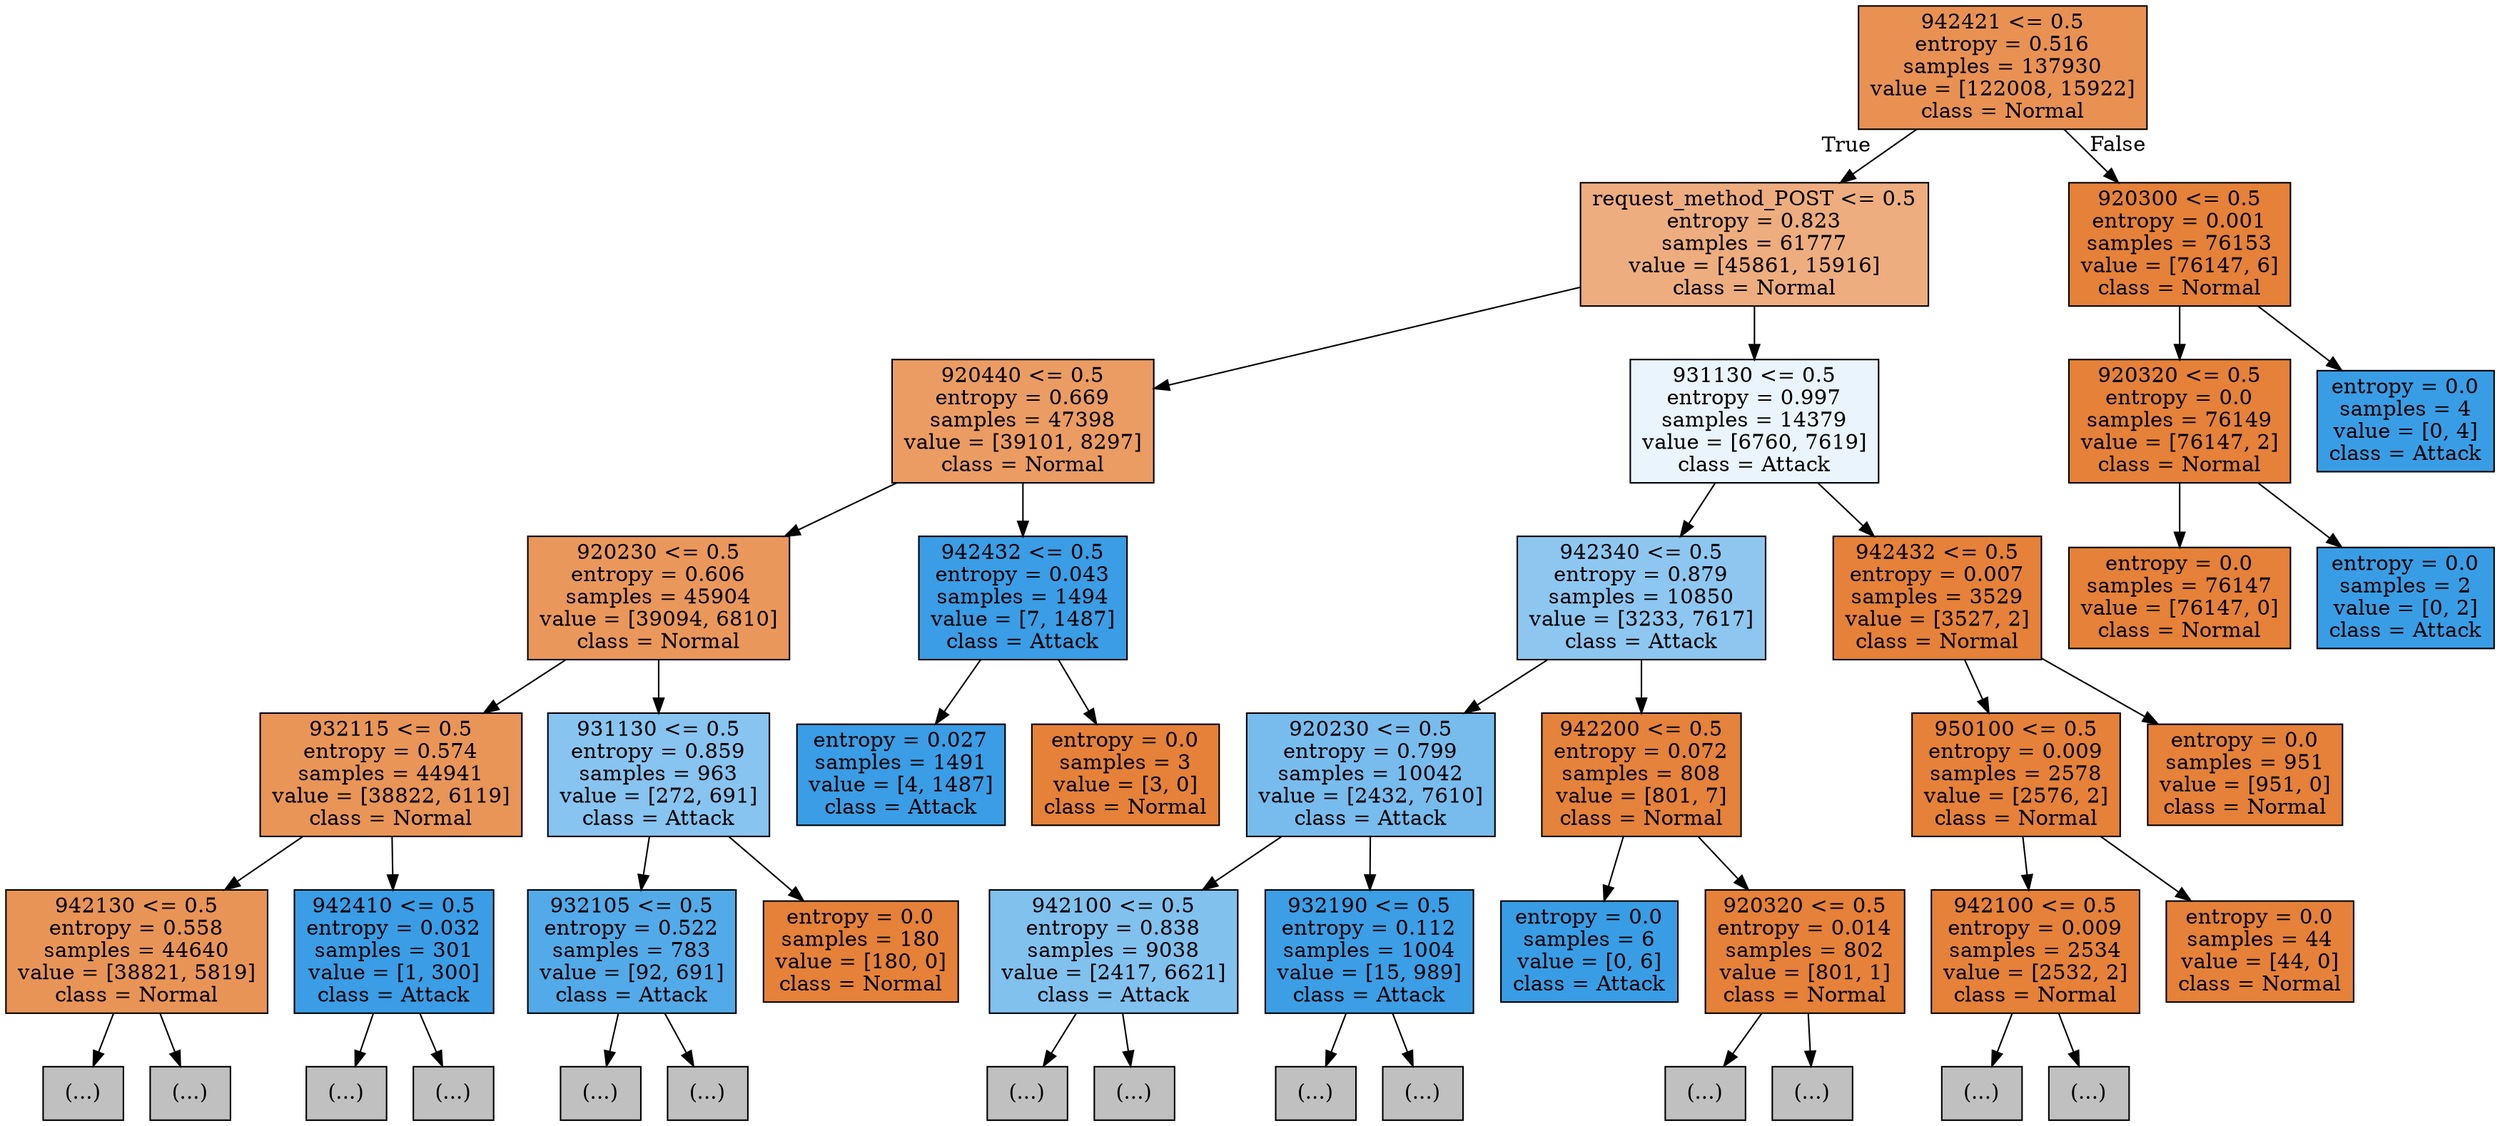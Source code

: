 digraph Tree {
node [shape=box, style="filled", color="black"] ;
0 [label="942421 <= 0.5\nentropy = 0.516\nsamples = 137930\nvalue = [122008, 15922]\nclass = Normal", fillcolor="#e89153"] ;
1 [label="request_method_POST <= 0.5\nentropy = 0.823\nsamples = 61777\nvalue = [45861, 15916]\nclass = Normal", fillcolor="#eead7e"] ;
0 -> 1 [labeldistance=2.5, labelangle=45, headlabel="True"] ;
2 [label="920440 <= 0.5\nentropy = 0.669\nsamples = 47398\nvalue = [39101, 8297]\nclass = Normal", fillcolor="#eb9c63"] ;
1 -> 2 ;
3 [label="920230 <= 0.5\nentropy = 0.606\nsamples = 45904\nvalue = [39094, 6810]\nclass = Normal", fillcolor="#ea975b"] ;
2 -> 3 ;
4 [label="932115 <= 0.5\nentropy = 0.574\nsamples = 44941\nvalue = [38822, 6119]\nclass = Normal", fillcolor="#e99558"] ;
3 -> 4 ;
5 [label="942130 <= 0.5\nentropy = 0.558\nsamples = 44640\nvalue = [38821, 5819]\nclass = Normal", fillcolor="#e99457"] ;
4 -> 5 ;
6 [label="(...)", fillcolor="#C0C0C0"] ;
5 -> 6 ;
89 [label="(...)", fillcolor="#C0C0C0"] ;
5 -> 89 ;
112 [label="942410 <= 0.5\nentropy = 0.032\nsamples = 301\nvalue = [1, 300]\nclass = Attack", fillcolor="#3a9de5"] ;
4 -> 112 ;
113 [label="(...)", fillcolor="#C0C0C0"] ;
112 -> 113 ;
114 [label="(...)", fillcolor="#C0C0C0"] ;
112 -> 114 ;
115 [label="931130 <= 0.5\nentropy = 0.859\nsamples = 963\nvalue = [272, 691]\nclass = Attack", fillcolor="#87c4ef"] ;
3 -> 115 ;
116 [label="932105 <= 0.5\nentropy = 0.522\nsamples = 783\nvalue = [92, 691]\nclass = Attack", fillcolor="#53aae8"] ;
115 -> 116 ;
117 [label="(...)", fillcolor="#C0C0C0"] ;
116 -> 117 ;
124 [label="(...)", fillcolor="#C0C0C0"] ;
116 -> 124 ;
125 [label="entropy = 0.0\nsamples = 180\nvalue = [180, 0]\nclass = Normal", fillcolor="#e58139"] ;
115 -> 125 ;
126 [label="942432 <= 0.5\nentropy = 0.043\nsamples = 1494\nvalue = [7, 1487]\nclass = Attack", fillcolor="#3a9de5"] ;
2 -> 126 ;
127 [label="entropy = 0.027\nsamples = 1491\nvalue = [4, 1487]\nclass = Attack", fillcolor="#3a9de5"] ;
126 -> 127 ;
128 [label="entropy = 0.0\nsamples = 3\nvalue = [3, 0]\nclass = Normal", fillcolor="#e58139"] ;
126 -> 128 ;
129 [label="931130 <= 0.5\nentropy = 0.997\nsamples = 14379\nvalue = [6760, 7619]\nclass = Attack", fillcolor="#e9f4fc"] ;
1 -> 129 ;
130 [label="942340 <= 0.5\nentropy = 0.879\nsamples = 10850\nvalue = [3233, 7617]\nclass = Attack", fillcolor="#8dc7f0"] ;
129 -> 130 ;
131 [label="920230 <= 0.5\nentropy = 0.799\nsamples = 10042\nvalue = [2432, 7610]\nclass = Attack", fillcolor="#78bced"] ;
130 -> 131 ;
132 [label="942100 <= 0.5\nentropy = 0.838\nsamples = 9038\nvalue = [2417, 6621]\nclass = Attack", fillcolor="#81c1ee"] ;
131 -> 132 ;
133 [label="(...)", fillcolor="#C0C0C0"] ;
132 -> 133 ;
202 [label="(...)", fillcolor="#C0C0C0"] ;
132 -> 202 ;
217 [label="932190 <= 0.5\nentropy = 0.112\nsamples = 1004\nvalue = [15, 989]\nclass = Attack", fillcolor="#3c9ee5"] ;
131 -> 217 ;
218 [label="(...)", fillcolor="#C0C0C0"] ;
217 -> 218 ;
219 [label="(...)", fillcolor="#C0C0C0"] ;
217 -> 219 ;
220 [label="942200 <= 0.5\nentropy = 0.072\nsamples = 808\nvalue = [801, 7]\nclass = Normal", fillcolor="#e5823b"] ;
130 -> 220 ;
221 [label="entropy = 0.0\nsamples = 6\nvalue = [0, 6]\nclass = Attack", fillcolor="#399de5"] ;
220 -> 221 ;
222 [label="920320 <= 0.5\nentropy = 0.014\nsamples = 802\nvalue = [801, 1]\nclass = Normal", fillcolor="#e58139"] ;
220 -> 222 ;
223 [label="(...)", fillcolor="#C0C0C0"] ;
222 -> 223 ;
224 [label="(...)", fillcolor="#C0C0C0"] ;
222 -> 224 ;
225 [label="942432 <= 0.5\nentropy = 0.007\nsamples = 3529\nvalue = [3527, 2]\nclass = Normal", fillcolor="#e58139"] ;
129 -> 225 ;
226 [label="950100 <= 0.5\nentropy = 0.009\nsamples = 2578\nvalue = [2576, 2]\nclass = Normal", fillcolor="#e58139"] ;
225 -> 226 ;
227 [label="942100 <= 0.5\nentropy = 0.009\nsamples = 2534\nvalue = [2532, 2]\nclass = Normal", fillcolor="#e58139"] ;
226 -> 227 ;
228 [label="(...)", fillcolor="#C0C0C0"] ;
227 -> 228 ;
229 [label="(...)", fillcolor="#C0C0C0"] ;
227 -> 229 ;
230 [label="entropy = 0.0\nsamples = 44\nvalue = [44, 0]\nclass = Normal", fillcolor="#e58139"] ;
226 -> 230 ;
231 [label="entropy = 0.0\nsamples = 951\nvalue = [951, 0]\nclass = Normal", fillcolor="#e58139"] ;
225 -> 231 ;
232 [label="920300 <= 0.5\nentropy = 0.001\nsamples = 76153\nvalue = [76147, 6]\nclass = Normal", fillcolor="#e58139"] ;
0 -> 232 [labeldistance=2.5, labelangle=-45, headlabel="False"] ;
233 [label="920320 <= 0.5\nentropy = 0.0\nsamples = 76149\nvalue = [76147, 2]\nclass = Normal", fillcolor="#e58139"] ;
232 -> 233 ;
234 [label="entropy = 0.0\nsamples = 76147\nvalue = [76147, 0]\nclass = Normal", fillcolor="#e58139"] ;
233 -> 234 ;
235 [label="entropy = 0.0\nsamples = 2\nvalue = [0, 2]\nclass = Attack", fillcolor="#399de5"] ;
233 -> 235 ;
236 [label="entropy = 0.0\nsamples = 4\nvalue = [0, 4]\nclass = Attack", fillcolor="#399de5"] ;
232 -> 236 ;
}